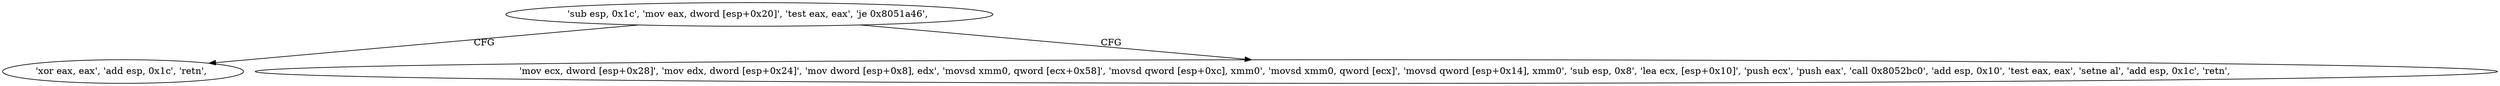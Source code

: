 digraph "func" {
"134552064" [label = "'sub esp, 0x1c', 'mov eax, dword [esp+0x20]', 'test eax, eax', 'je 0x8051a46', " ]
"134552134" [label = "'xor eax, eax', 'add esp, 0x1c', 'retn', " ]
"134552075" [label = "'mov ecx, dword [esp+0x28]', 'mov edx, dword [esp+0x24]', 'mov dword [esp+0x8], edx', 'movsd xmm0, qword [ecx+0x58]', 'movsd qword [esp+0xc], xmm0', 'movsd xmm0, qword [ecx]', 'movsd qword [esp+0x14], xmm0', 'sub esp, 0x8', 'lea ecx, [esp+0x10]', 'push ecx', 'push eax', 'call 0x8052bc0', 'add esp, 0x10', 'test eax, eax', 'setne al', 'add esp, 0x1c', 'retn', " ]
"134552064" -> "134552134" [ label = "CFG" ]
"134552064" -> "134552075" [ label = "CFG" ]
}
